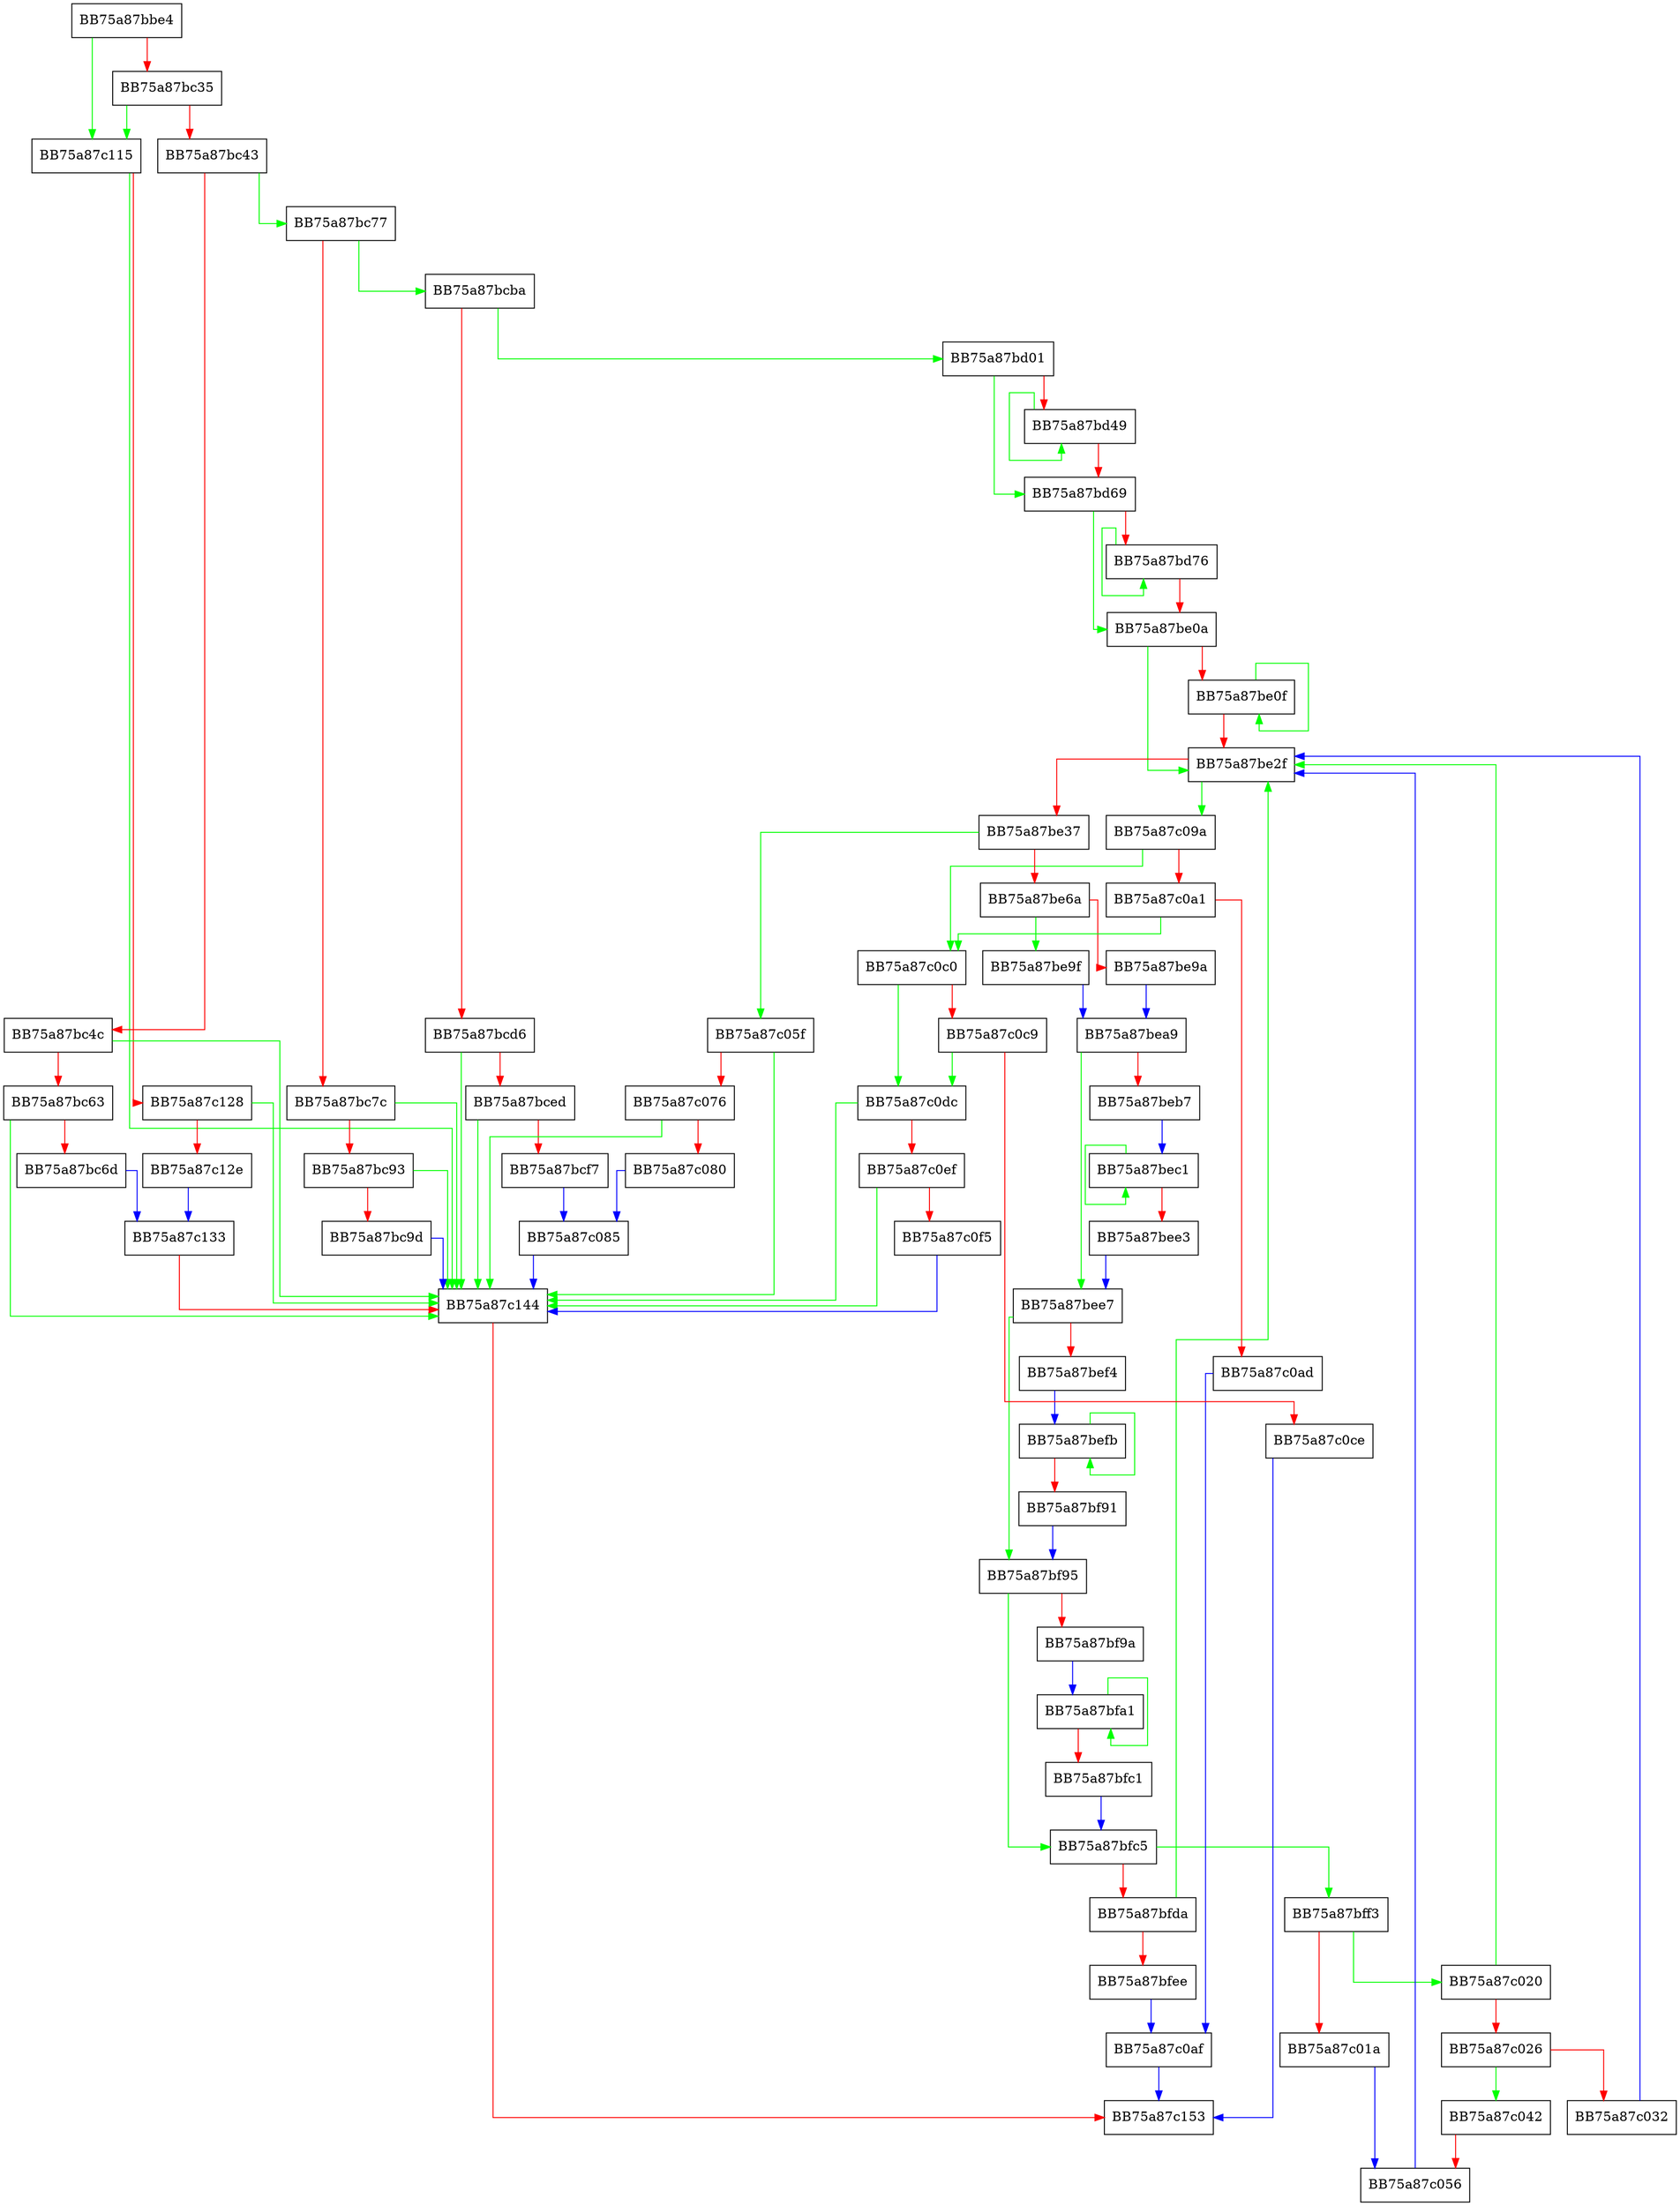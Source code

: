 digraph ConsumeInputScrambled {
  node [shape="box"];
  graph [splines=ortho];
  BB75a87bbe4 -> BB75a87c115 [color="green"];
  BB75a87bbe4 -> BB75a87bc35 [color="red"];
  BB75a87bc35 -> BB75a87c115 [color="green"];
  BB75a87bc35 -> BB75a87bc43 [color="red"];
  BB75a87bc43 -> BB75a87bc77 [color="green"];
  BB75a87bc43 -> BB75a87bc4c [color="red"];
  BB75a87bc4c -> BB75a87c144 [color="green"];
  BB75a87bc4c -> BB75a87bc63 [color="red"];
  BB75a87bc63 -> BB75a87c144 [color="green"];
  BB75a87bc63 -> BB75a87bc6d [color="red"];
  BB75a87bc6d -> BB75a87c133 [color="blue"];
  BB75a87bc77 -> BB75a87bcba [color="green"];
  BB75a87bc77 -> BB75a87bc7c [color="red"];
  BB75a87bc7c -> BB75a87c144 [color="green"];
  BB75a87bc7c -> BB75a87bc93 [color="red"];
  BB75a87bc93 -> BB75a87c144 [color="green"];
  BB75a87bc93 -> BB75a87bc9d [color="red"];
  BB75a87bc9d -> BB75a87c144 [color="blue"];
  BB75a87bcba -> BB75a87bd01 [color="green"];
  BB75a87bcba -> BB75a87bcd6 [color="red"];
  BB75a87bcd6 -> BB75a87c144 [color="green"];
  BB75a87bcd6 -> BB75a87bced [color="red"];
  BB75a87bced -> BB75a87c144 [color="green"];
  BB75a87bced -> BB75a87bcf7 [color="red"];
  BB75a87bcf7 -> BB75a87c085 [color="blue"];
  BB75a87bd01 -> BB75a87bd69 [color="green"];
  BB75a87bd01 -> BB75a87bd49 [color="red"];
  BB75a87bd49 -> BB75a87bd49 [color="green"];
  BB75a87bd49 -> BB75a87bd69 [color="red"];
  BB75a87bd69 -> BB75a87be0a [color="green"];
  BB75a87bd69 -> BB75a87bd76 [color="red"];
  BB75a87bd76 -> BB75a87bd76 [color="green"];
  BB75a87bd76 -> BB75a87be0a [color="red"];
  BB75a87be0a -> BB75a87be2f [color="green"];
  BB75a87be0a -> BB75a87be0f [color="red"];
  BB75a87be0f -> BB75a87be0f [color="green"];
  BB75a87be0f -> BB75a87be2f [color="red"];
  BB75a87be2f -> BB75a87c09a [color="green"];
  BB75a87be2f -> BB75a87be37 [color="red"];
  BB75a87be37 -> BB75a87c05f [color="green"];
  BB75a87be37 -> BB75a87be6a [color="red"];
  BB75a87be6a -> BB75a87be9f [color="green"];
  BB75a87be6a -> BB75a87be9a [color="red"];
  BB75a87be9a -> BB75a87bea9 [color="blue"];
  BB75a87be9f -> BB75a87bea9 [color="blue"];
  BB75a87bea9 -> BB75a87bee7 [color="green"];
  BB75a87bea9 -> BB75a87beb7 [color="red"];
  BB75a87beb7 -> BB75a87bec1 [color="blue"];
  BB75a87bec1 -> BB75a87bec1 [color="green"];
  BB75a87bec1 -> BB75a87bee3 [color="red"];
  BB75a87bee3 -> BB75a87bee7 [color="blue"];
  BB75a87bee7 -> BB75a87bf95 [color="green"];
  BB75a87bee7 -> BB75a87bef4 [color="red"];
  BB75a87bef4 -> BB75a87befb [color="blue"];
  BB75a87befb -> BB75a87befb [color="green"];
  BB75a87befb -> BB75a87bf91 [color="red"];
  BB75a87bf91 -> BB75a87bf95 [color="blue"];
  BB75a87bf95 -> BB75a87bfc5 [color="green"];
  BB75a87bf95 -> BB75a87bf9a [color="red"];
  BB75a87bf9a -> BB75a87bfa1 [color="blue"];
  BB75a87bfa1 -> BB75a87bfa1 [color="green"];
  BB75a87bfa1 -> BB75a87bfc1 [color="red"];
  BB75a87bfc1 -> BB75a87bfc5 [color="blue"];
  BB75a87bfc5 -> BB75a87bff3 [color="green"];
  BB75a87bfc5 -> BB75a87bfda [color="red"];
  BB75a87bfda -> BB75a87be2f [color="green"];
  BB75a87bfda -> BB75a87bfee [color="red"];
  BB75a87bfee -> BB75a87c0af [color="blue"];
  BB75a87bff3 -> BB75a87c020 [color="green"];
  BB75a87bff3 -> BB75a87c01a [color="red"];
  BB75a87c01a -> BB75a87c056 [color="blue"];
  BB75a87c020 -> BB75a87be2f [color="green"];
  BB75a87c020 -> BB75a87c026 [color="red"];
  BB75a87c026 -> BB75a87c042 [color="green"];
  BB75a87c026 -> BB75a87c032 [color="red"];
  BB75a87c032 -> BB75a87be2f [color="blue"];
  BB75a87c042 -> BB75a87c056 [color="red"];
  BB75a87c056 -> BB75a87be2f [color="blue"];
  BB75a87c05f -> BB75a87c144 [color="green"];
  BB75a87c05f -> BB75a87c076 [color="red"];
  BB75a87c076 -> BB75a87c144 [color="green"];
  BB75a87c076 -> BB75a87c080 [color="red"];
  BB75a87c080 -> BB75a87c085 [color="blue"];
  BB75a87c085 -> BB75a87c144 [color="blue"];
  BB75a87c09a -> BB75a87c0c0 [color="green"];
  BB75a87c09a -> BB75a87c0a1 [color="red"];
  BB75a87c0a1 -> BB75a87c0c0 [color="green"];
  BB75a87c0a1 -> BB75a87c0ad [color="red"];
  BB75a87c0ad -> BB75a87c0af [color="blue"];
  BB75a87c0af -> BB75a87c153 [color="blue"];
  BB75a87c0c0 -> BB75a87c0dc [color="green"];
  BB75a87c0c0 -> BB75a87c0c9 [color="red"];
  BB75a87c0c9 -> BB75a87c0dc [color="green"];
  BB75a87c0c9 -> BB75a87c0ce [color="red"];
  BB75a87c0ce -> BB75a87c153 [color="blue"];
  BB75a87c0dc -> BB75a87c144 [color="green"];
  BB75a87c0dc -> BB75a87c0ef [color="red"];
  BB75a87c0ef -> BB75a87c144 [color="green"];
  BB75a87c0ef -> BB75a87c0f5 [color="red"];
  BB75a87c0f5 -> BB75a87c144 [color="blue"];
  BB75a87c115 -> BB75a87c144 [color="green"];
  BB75a87c115 -> BB75a87c128 [color="red"];
  BB75a87c128 -> BB75a87c144 [color="green"];
  BB75a87c128 -> BB75a87c12e [color="red"];
  BB75a87c12e -> BB75a87c133 [color="blue"];
  BB75a87c133 -> BB75a87c144 [color="red"];
  BB75a87c144 -> BB75a87c153 [color="red"];
}